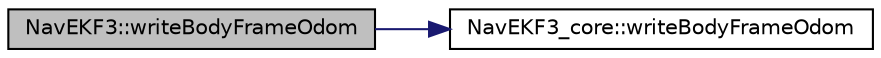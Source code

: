 digraph "NavEKF3::writeBodyFrameOdom"
{
 // INTERACTIVE_SVG=YES
  edge [fontname="Helvetica",fontsize="10",labelfontname="Helvetica",labelfontsize="10"];
  node [fontname="Helvetica",fontsize="10",shape=record];
  rankdir="LR";
  Node1 [label="NavEKF3::writeBodyFrameOdom",height=0.2,width=0.4,color="black", fillcolor="grey75", style="filled", fontcolor="black"];
  Node1 -> Node2 [color="midnightblue",fontsize="10",style="solid",fontname="Helvetica"];
  Node2 [label="NavEKF3_core::writeBodyFrameOdom",height=0.2,width=0.4,color="black", fillcolor="white", style="filled",URL="$classNavEKF3__core.html#a73aaaf88211ed7711b81498500f26ffa"];
}
